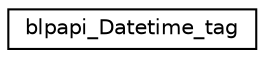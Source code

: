 digraph "Graphical Class Hierarchy"
{
  edge [fontname="Helvetica",fontsize="10",labelfontname="Helvetica",labelfontsize="10"];
  node [fontname="Helvetica",fontsize="10",shape=record];
  rankdir="LR";
  Node1 [label="blpapi_Datetime_tag",height=0.2,width=0.4,color="black", fillcolor="white", style="filled",URL="$structblpapi___datetime__tag.html"];
}
